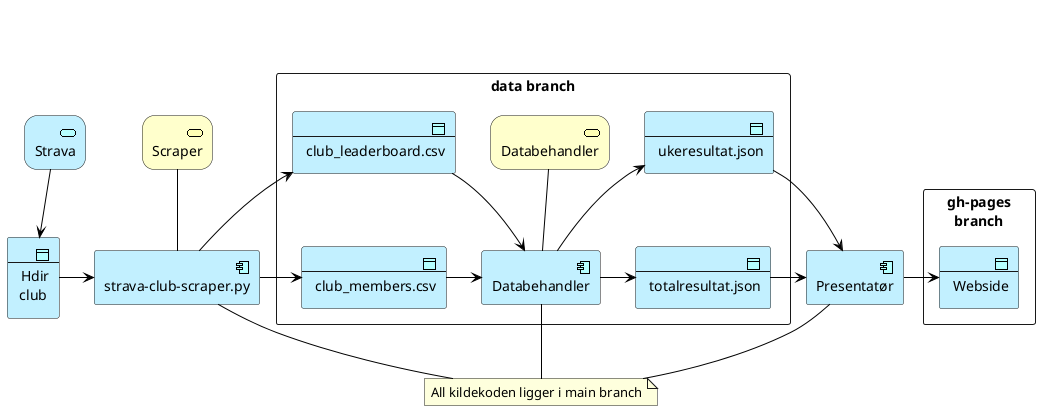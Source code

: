 @startuml
!include <archimate/Archimate>
sprite $bProduct jar:archimate/business-product

archimate #Business "Scraper" as bscraper<<business-service>>

Application_Service(strava, "Strava")
Application_DataObject(klubbdata, "Hdir\nclub")
Application_Component(scraper, "strava-club-scraper.py")
rectangle "data branch" {
  Business_Service(bbehandler, "Databehandler")
  Application_DataObject(csvres, "club_leaderboard.csv")
  Application_DataObject(csvdelt, "club_members.csv")
  Application_Component(behandler, "Databehandler")
  Application_DataObject(csvuke, "ukeresultat.json")
  Application_DataObject(csvtot, "totalresultat.json")
}

Application_Component(present, "Presentatør")
rectangle "gh-pages\nbranch" {
  Application_DataObject(html, "Webside")
}

note "All kildekoden ligger i main branch" as kildekode
kildekode -up- scraper
kildekode -up- behandler
kildekode -up- present

strava -right[hidden]- bscraper
strava -down-> klubbdata
klubbdata -right-> scraper
bscraper -down- scraper
bscraper -right[hidden]- bbehandler
bbehandler -down- behandler
scraper -up-> csvres
scraper -right-> csvdelt
csvres -down[hidden]- csvdelt
csvres -right-> behandler
csvdelt -right-> behandler
csvuke -down[hidden]- csvtot
behandler -up-> csvuke
behandler -right-> csvtot
csvuke -right-> present
csvtot -right-> present
present -right-> html

@enduml